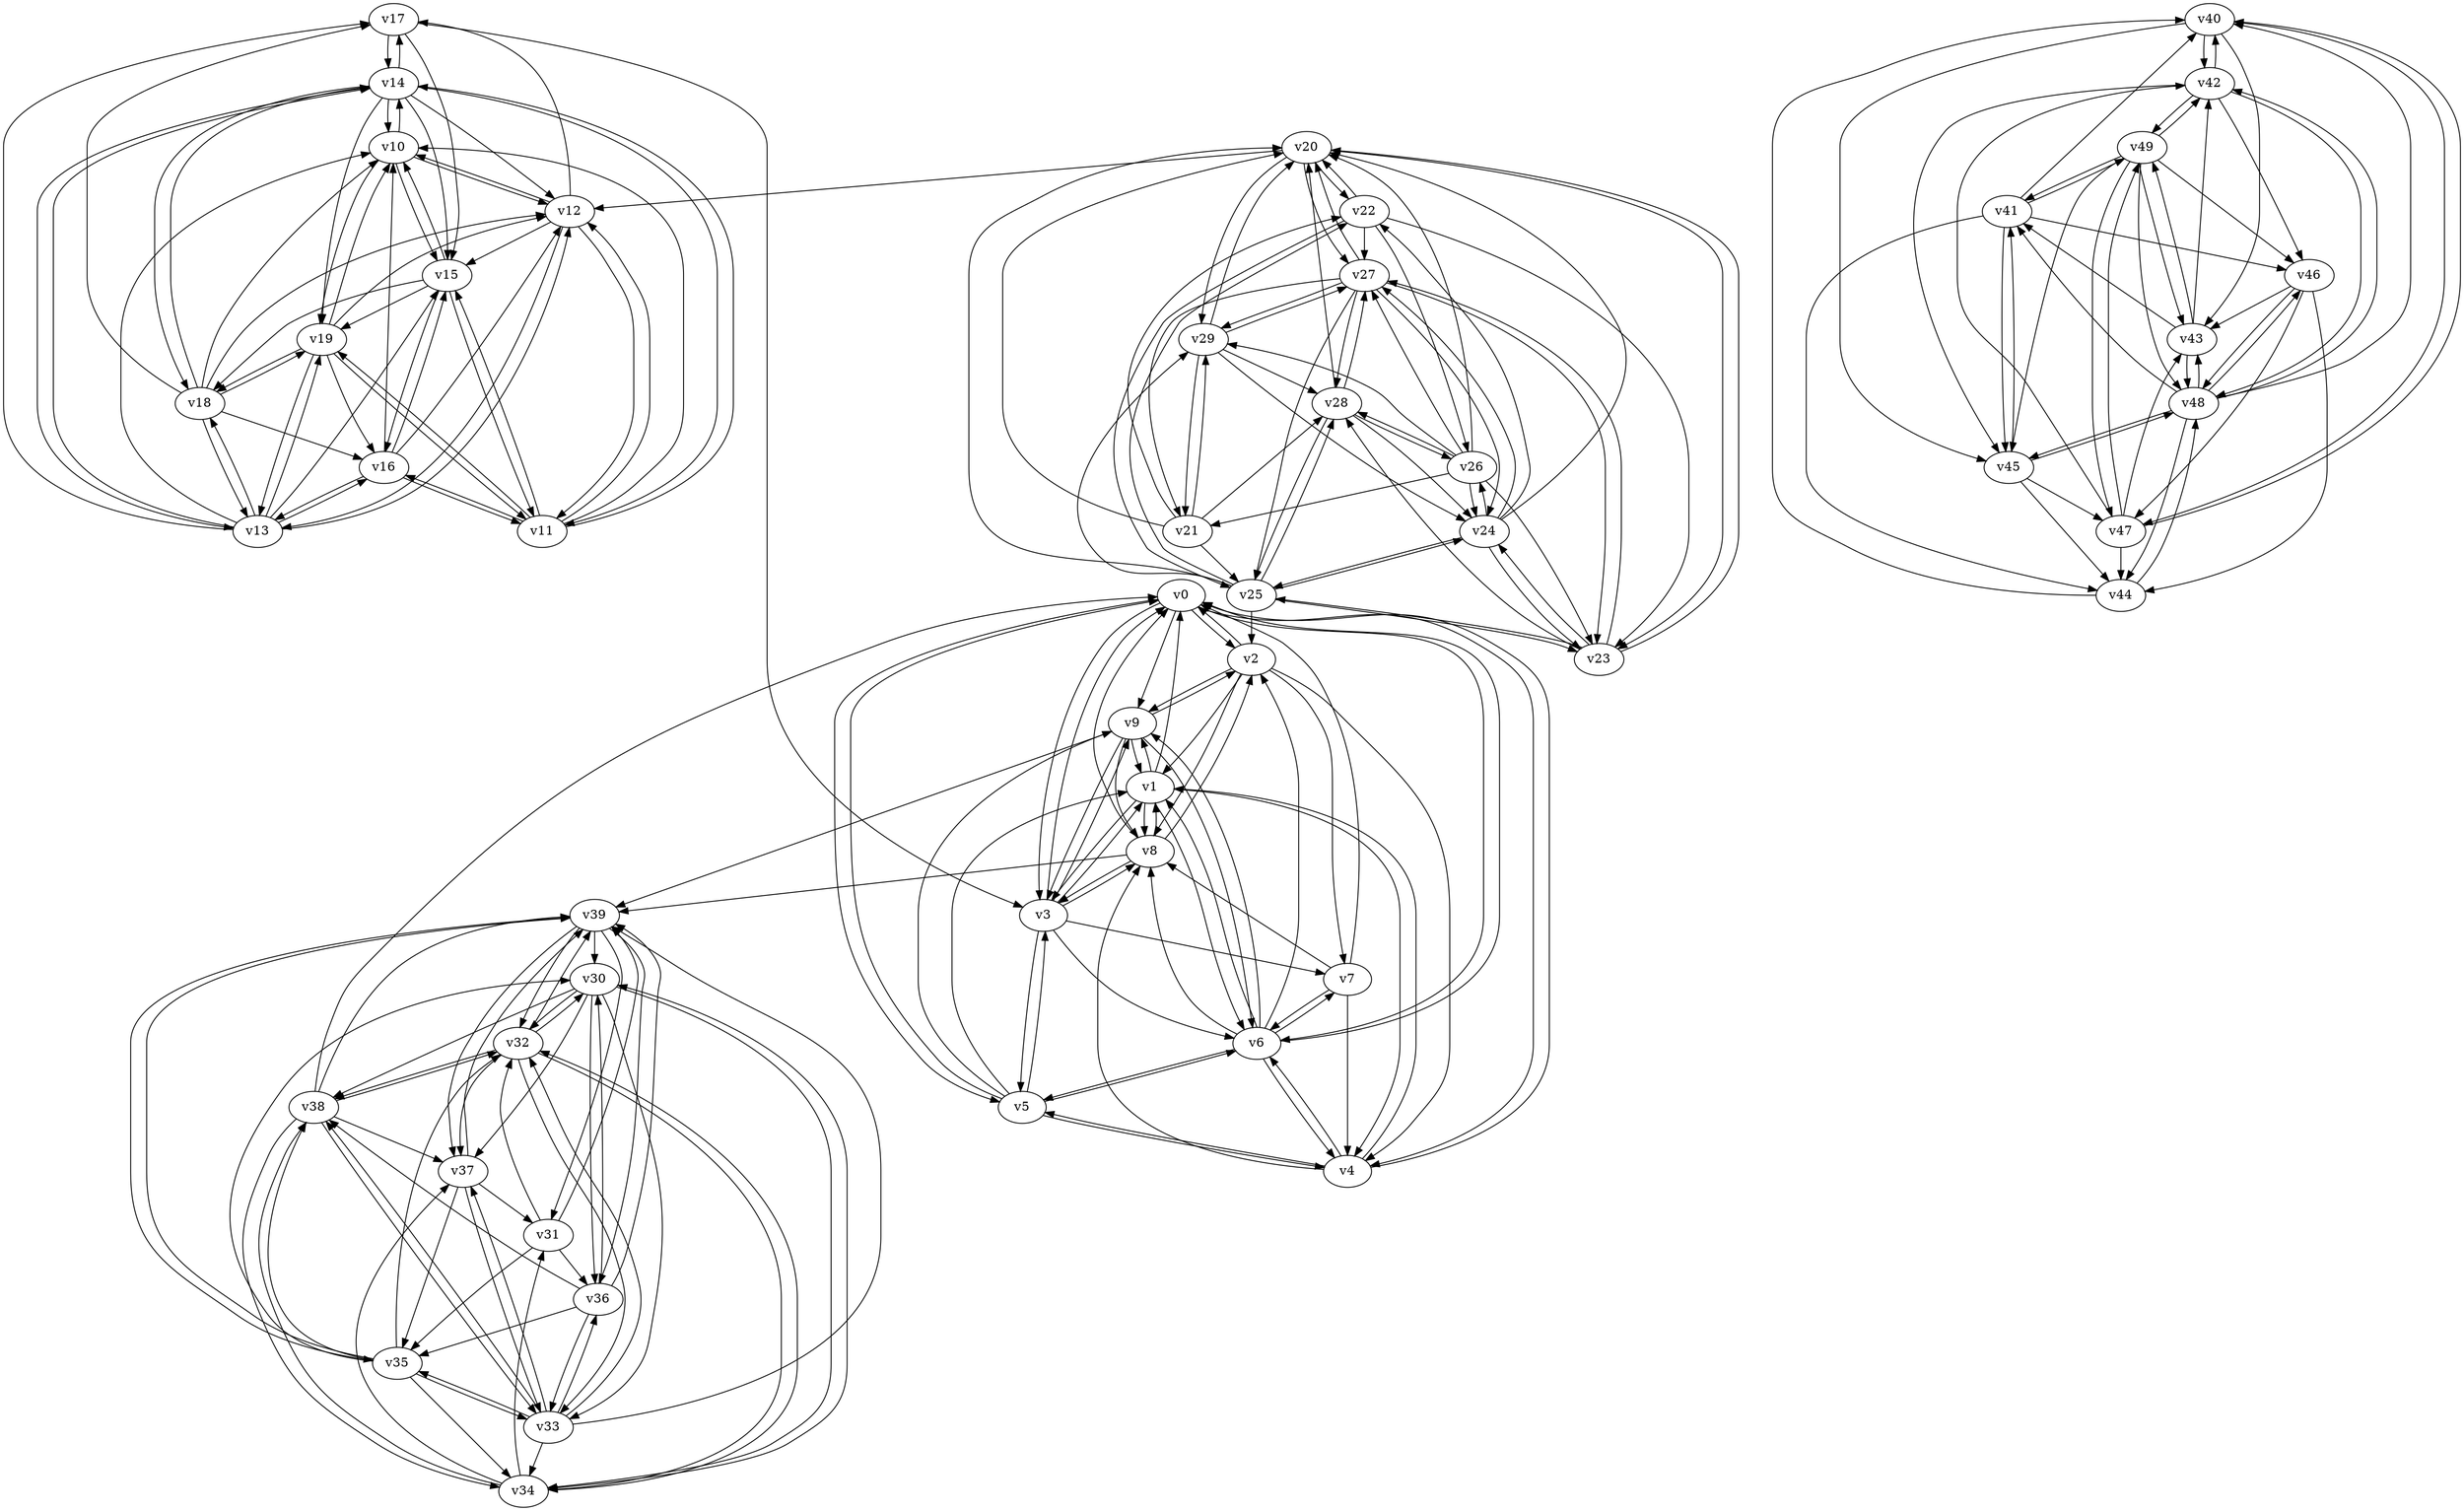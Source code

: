 digraph buchi_test070 {
    v0 [name="v0", player=0, priority=0];
    v1 [name="v1", player=1, priority=0];
    v2 [name="v2", player=0, priority=0];
    v3 [name="v3", player=1, priority=0];
    v4 [name="v4", player=1, priority=0];
    v5 [name="v5", player=1, priority=1];
    v6 [name="v6", player=1, priority=1];
    v7 [name="v7", player=1, priority=1];
    v8 [name="v8", player=0, priority=0];
    v9 [name="v9", player=1, priority=0];
    v10 [name="v10", player=0, priority=1];
    v11 [name="v11", player=1, priority=0];
    v12 [name="v12", player=0, priority=1];
    v13 [name="v13", player=0, priority=1];
    v14 [name="v14", player=1, priority=0];
    v15 [name="v15", player=0, priority=1];
    v16 [name="v16", player=1, priority=0];
    v17 [name="v17", player=1, priority=1];
    v18 [name="v18", player=1, priority=1];
    v19 [name="v19", player=1, priority=1];
    v20 [name="v20", player=0, priority=1];
    v21 [name="v21", player=0, priority=1];
    v22 [name="v22", player=1, priority=0];
    v23 [name="v23", player=1, priority=1];
    v24 [name="v24", player=0, priority=0];
    v25 [name="v25", player=1, priority=1];
    v26 [name="v26", player=1, priority=0];
    v27 [name="v27", player=0, priority=1];
    v28 [name="v28", player=0, priority=0];
    v29 [name="v29", player=1, priority=1];
    v30 [name="v30", player=1, priority=0];
    v31 [name="v31", player=0, priority=0];
    v32 [name="v32", player=1, priority=1];
    v33 [name="v33", player=0, priority=0];
    v34 [name="v34", player=1, priority=0];
    v35 [name="v35", player=0, priority=0];
    v36 [name="v36", player=0, priority=0];
    v37 [name="v37", player=0, priority=0];
    v38 [name="v38", player=1, priority=0];
    v39 [name="v39", player=1, priority=0];
    v40 [name="v40", player=0, priority=0];
    v41 [name="v41", player=1, priority=0];
    v42 [name="v42", player=1, priority=0];
    v43 [name="v43", player=0, priority=0];
    v44 [name="v44", player=1, priority=0];
    v45 [name="v45", player=0, priority=1];
    v46 [name="v46", player=0, priority=1];
    v47 [name="v47", player=0, priority=1];
    v48 [name="v48", player=0, priority=1];
    v49 [name="v49", player=0, priority=0];
    v26 -> v21;
    v25 -> v23;
    v32 -> v37;
    v4 -> v0;
    v18 -> v17;
    v33 -> v36;
    v35 -> v33;
    v41 -> v40;
    v41 -> v49;
    v42 -> v48;
    v5 -> v1;
    v8 -> v0;
    v17 -> v3;
    v14 -> v13;
    v20 -> v29;
    v22 -> v26;
    v46 -> v48;
    v9 -> v8;
    v0 -> v5;
    v23 -> v25;
    v19 -> v18;
    v34 -> v37;
    v48 -> v45;
    v11 -> v14;
    v37 -> v33;
    v6 -> v2;
    v13 -> v17;
    v32 -> v30;
    v16 -> v13;
    v18 -> v10;
    v24 -> v26;
    v26 -> v23;
    v32 -> v39;
    v8 -> v39;
    v18 -> v19;
    v33 -> v38;
    v3 -> v6;
    v5 -> v3;
    v8 -> v2;
    v20 -> v22;
    v9 -> v1;
    v14 -> v15;
    v17 -> v14;
    v19 -> v11;
    v34 -> v30;
    v23 -> v27;
    v39 -> v35;
    v2 -> v4;
    v40 -> v43;
    v49 -> v46;
    v11 -> v16;
    v37 -> v35;
    v38 -> v0;
    v1 -> v8;
    v13 -> v10;
    v6 -> v4;
    v13 -> v19;
    v15 -> v16;
    v16 -> v15;
    v18 -> v12;
    v41 -> v44;
    v44 -> v40;
    v3 -> v8;
    v29 -> v27;
    v46 -> v43;
    v39 -> v37;
    v9 -> v3;
    v14 -> v17;
    v23 -> v20;
    v38 -> v39;
    v48 -> v40;
    v49 -> v48;
    v0 -> v9;
    v40 -> v45;
    v13 -> v12;
    v27 -> v29;
    v15 -> v18;
    v25 -> v20;
    v30 -> v34;
    v18 -> v14;
    v35 -> v30;
    v25 -> v29;
    v42 -> v45;
    v3 -> v1;
    v29 -> v20;
    v39 -> v30;
    v12 -> v13;
    v14 -> v10;
    v38 -> v32;
    v22 -> v23;
    v21 -> v25;
    v48 -> v42;
    v0 -> v2;
    v14 -> v19;
    v31 -> v35;
    v49 -> v41;
    v40 -> v47;
    v1 -> v3;
    v10 -> v15;
    v13 -> v14;
    v15 -> v11;
    v16 -> v10;
    v47 -> v43;
    v24 -> v23;
    v26 -> v20;
    v25 -> v22;
    v30 -> v36;
    v18 -> v16;
    v33 -> v35;
    v35 -> v32;
    v5 -> v0;
    v39 -> v32;
    v12 -> v15;
    v14 -> v12;
    v5 -> v9;
    v22 -> v25;
    v38 -> v34;
    v23 -> v24;
    v43 -> v48;
    v46 -> v47;
    v48 -> v44;
    v49 -> v43;
    v27 -> v24;
    v6 -> v1;
    v7 -> v0;
    v13 -> v16;
    v16 -> v12;
    v45 -> v48;
    v24 -> v25;
    v25 -> v24;
    v30 -> v38;
    v33 -> v37;
    v42 -> v40;
    v42 -> v49;
    v20 -> v12;
    v3 -> v5;
    v29 -> v24;
    v43 -> v41;
    v21 -> v20;
    v12 -> v17;
    v22 -> v27;
    v21 -> v29;
    v48 -> v46;
    v40 -> v42;
    v31 -> v39;
    v49 -> v45;
    v19 -> v13;
    v34 -> v32;
    v28 -> v25;
    v45 -> v41;
    v10 -> v19;
    v13 -> v18;
    v36 -> v38;
    v9 -> v39;
    v32 -> v34;
    v12 -> v10;
    v3 -> v7;
    v5 -> v4;
    v4 -> v6;
    v20 -> v23;
    v9 -> v2;
    v21 -> v22;
    v22 -> v20;
    v26 -> v27;
    v31 -> v32;
    v23 -> v28;
    v35 -> v39;
    v49 -> v47;
    v1 -> v0;
    v10 -> v12;
    v1 -> v9;
    v27 -> v28;
    v2 -> v8;
    v28 -> v27;
    v7 -> v4;
    v47 -> v40;
    v37 -> v39;
    v30 -> v33;
    v47 -> v49;
    v25 -> v28;
    v6 -> v8;
    v3 -> v0;
    v26 -> v29;
    v3 -> v9;
    v5 -> v6;
    v4 -> v8;
    v29 -> v28;
    v46 -> v44;
    v14 -> v18;
    v27 -> v21;
    v0 -> v4;
    v2 -> v1;
    v28 -> v20;
    v10 -> v14;
    v36 -> v33;
    v47 -> v42;
    v29 -> v21;
    v32 -> v38;
    v4 -> v1;
    v35 -> v34;
    v38 -> v33;
    v14 -> v11;
    v49 -> v42;
    v8 -> v1;
    v19 -> v10;
    v1 -> v4;
    v0 -> v6;
    v27 -> v23;
    v34 -> v38;
    v36 -> v35;
    v11 -> v15;
    v45 -> v47;
    v47 -> v44;
    v30 -> v37;
    v24 -> v27;
    v26 -> v24;
    v33 -> v39;
    v43 -> v49;
    v44 -> v48;
    v21 -> v28;
    v8 -> v3;
    v39 -> v36;
    v17 -> v15;
    v19 -> v12;
    v34 -> v31;
    v1 -> v6;
    v27 -> v25;
    v28 -> v24;
    v6 -> v5;
    v24 -> v20;
    v32 -> v33;
    v18 -> v13;
    v33 -> v32;
    v41 -> v45;
    v43 -> v42;
    v4 -> v5;
    v35 -> v38;
    v38 -> v37;
    v48 -> v41;
    v41 -> v46;
    v36 -> v30;
    v11 -> v10;
    v2 -> v7;
    v28 -> v26;
    v36 -> v39;
    v11 -> v19;
    v30 -> v32;
    v15 -> v10;
    v6 -> v7;
    v7 -> v6;
    v24 -> v22;
    v15 -> v19;
    v33 -> v34;
    v12 -> v11;
    v26 -> v28;
    v42 -> v46;
    v39 -> v31;
    v20 -> v27;
    v48 -> v43;
    v9 -> v6;
    v0 -> v3;
    v2 -> v0;
    v19 -> v16;
    v27 -> v20;
    v31 -> v36;
    v11 -> v12;
    v2 -> v9;
    v37 -> v31;
    v45 -> v44;
    v25 -> v2;
    v6 -> v0;
    v13 -> v15;
    v6 -> v9;
    v16 -> v11;
    v7 -> v8;
}
